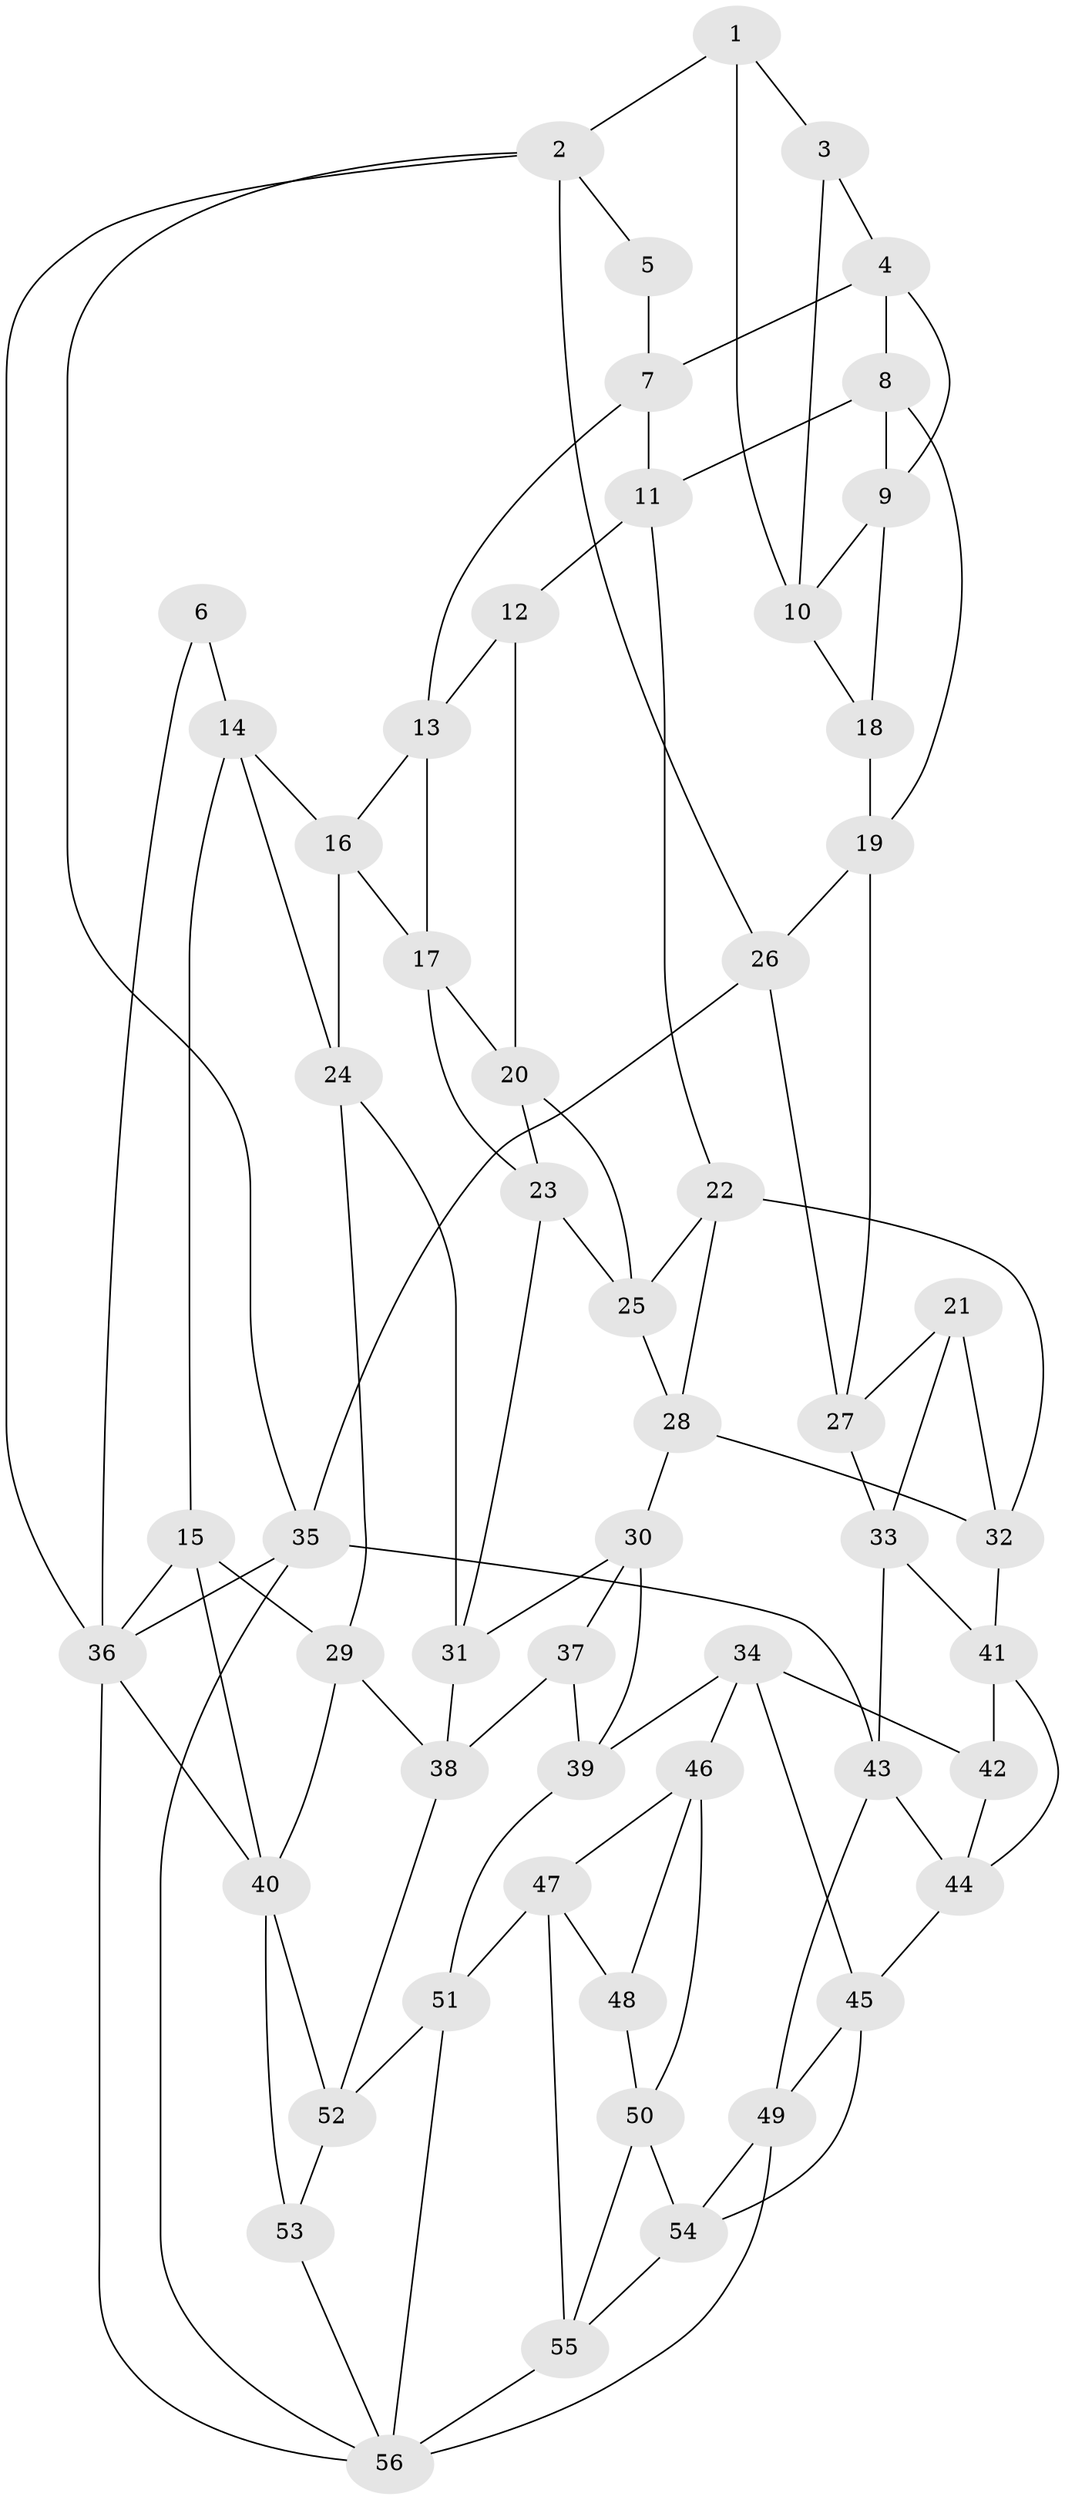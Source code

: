 // original degree distribution, {3: 0.017857142857142856, 6: 0.19642857142857142, 5: 0.5714285714285714, 4: 0.21428571428571427}
// Generated by graph-tools (version 1.1) at 2025/51/03/09/25 03:51:02]
// undirected, 56 vertices, 109 edges
graph export_dot {
graph [start="1"]
  node [color=gray90,style=filled];
  1;
  2;
  3;
  4;
  5;
  6;
  7;
  8;
  9;
  10;
  11;
  12;
  13;
  14;
  15;
  16;
  17;
  18;
  19;
  20;
  21;
  22;
  23;
  24;
  25;
  26;
  27;
  28;
  29;
  30;
  31;
  32;
  33;
  34;
  35;
  36;
  37;
  38;
  39;
  40;
  41;
  42;
  43;
  44;
  45;
  46;
  47;
  48;
  49;
  50;
  51;
  52;
  53;
  54;
  55;
  56;
  1 -- 2 [weight=1.0];
  1 -- 3 [weight=1.0];
  1 -- 10 [weight=1.0];
  2 -- 5 [weight=1.0];
  2 -- 26 [weight=1.0];
  2 -- 35 [weight=1.0];
  2 -- 36 [weight=1.0];
  3 -- 4 [weight=1.0];
  3 -- 10 [weight=1.0];
  4 -- 7 [weight=1.0];
  4 -- 8 [weight=1.0];
  4 -- 9 [weight=1.0];
  5 -- 7 [weight=1.0];
  6 -- 14 [weight=1.0];
  6 -- 36 [weight=1.0];
  7 -- 11 [weight=1.0];
  7 -- 13 [weight=1.0];
  8 -- 9 [weight=1.0];
  8 -- 11 [weight=1.0];
  8 -- 19 [weight=1.0];
  9 -- 10 [weight=1.0];
  9 -- 18 [weight=1.0];
  10 -- 18 [weight=1.0];
  11 -- 12 [weight=1.0];
  11 -- 22 [weight=1.0];
  12 -- 13 [weight=1.0];
  12 -- 20 [weight=1.0];
  13 -- 16 [weight=1.0];
  13 -- 17 [weight=1.0];
  14 -- 15 [weight=1.0];
  14 -- 16 [weight=1.0];
  14 -- 24 [weight=1.0];
  15 -- 29 [weight=1.0];
  15 -- 36 [weight=1.0];
  15 -- 40 [weight=1.0];
  16 -- 17 [weight=1.0];
  16 -- 24 [weight=1.0];
  17 -- 20 [weight=1.0];
  17 -- 23 [weight=1.0];
  18 -- 19 [weight=1.0];
  19 -- 26 [weight=1.0];
  19 -- 27 [weight=1.0];
  20 -- 23 [weight=1.0];
  20 -- 25 [weight=1.0];
  21 -- 27 [weight=1.0];
  21 -- 32 [weight=1.0];
  21 -- 33 [weight=1.0];
  22 -- 25 [weight=1.0];
  22 -- 28 [weight=1.0];
  22 -- 32 [weight=1.0];
  23 -- 25 [weight=1.0];
  23 -- 31 [weight=1.0];
  24 -- 29 [weight=1.0];
  24 -- 31 [weight=1.0];
  25 -- 28 [weight=1.0];
  26 -- 27 [weight=1.0];
  26 -- 35 [weight=1.0];
  27 -- 33 [weight=1.0];
  28 -- 30 [weight=1.0];
  28 -- 32 [weight=1.0];
  29 -- 38 [weight=1.0];
  29 -- 40 [weight=1.0];
  30 -- 31 [weight=1.0];
  30 -- 37 [weight=1.0];
  30 -- 39 [weight=1.0];
  31 -- 38 [weight=1.0];
  32 -- 41 [weight=1.0];
  33 -- 41 [weight=1.0];
  33 -- 43 [weight=1.0];
  34 -- 39 [weight=1.0];
  34 -- 42 [weight=1.0];
  34 -- 45 [weight=1.0];
  34 -- 46 [weight=1.0];
  35 -- 36 [weight=1.0];
  35 -- 43 [weight=1.0];
  35 -- 56 [weight=1.0];
  36 -- 40 [weight=1.0];
  36 -- 56 [weight=1.0];
  37 -- 38 [weight=1.0];
  37 -- 39 [weight=1.0];
  38 -- 52 [weight=1.0];
  39 -- 51 [weight=1.0];
  40 -- 52 [weight=1.0];
  40 -- 53 [weight=2.0];
  41 -- 42 [weight=2.0];
  41 -- 44 [weight=1.0];
  42 -- 44 [weight=1.0];
  43 -- 44 [weight=1.0];
  43 -- 49 [weight=1.0];
  44 -- 45 [weight=1.0];
  45 -- 49 [weight=1.0];
  45 -- 54 [weight=1.0];
  46 -- 47 [weight=1.0];
  46 -- 48 [weight=1.0];
  46 -- 50 [weight=1.0];
  47 -- 48 [weight=1.0];
  47 -- 51 [weight=1.0];
  47 -- 55 [weight=1.0];
  48 -- 50 [weight=1.0];
  49 -- 54 [weight=1.0];
  49 -- 56 [weight=1.0];
  50 -- 54 [weight=1.0];
  50 -- 55 [weight=1.0];
  51 -- 52 [weight=1.0];
  51 -- 56 [weight=1.0];
  52 -- 53 [weight=1.0];
  53 -- 56 [weight=1.0];
  54 -- 55 [weight=1.0];
  55 -- 56 [weight=1.0];
}
